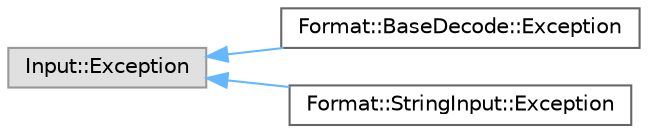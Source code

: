digraph "Graphical Class Hierarchy"
{
 // LATEX_PDF_SIZE
  bgcolor="transparent";
  edge [fontname=Helvetica,fontsize=10,labelfontname=Helvetica,labelfontsize=10];
  node [fontname=Helvetica,fontsize=10,shape=box,height=0.2,width=0.4];
  rankdir="LR";
  Node0 [label="Input::Exception",height=0.2,width=0.4,color="grey60", fillcolor="#E0E0E0", style="filled",tooltip=" "];
  Node0 -> Node1 [dir="back",color="steelblue1",style="solid"];
  Node1 [label="Format::BaseDecode::Exception",height=0.2,width=0.4,color="grey40", fillcolor="white", style="filled",URL="$de/d7d/structFormat_1_1BaseDecode_1_1Exception.html",tooltip=" "];
  Node0 -> Node2 [dir="back",color="steelblue1",style="solid"];
  Node2 [label="Format::StringInput::Exception",height=0.2,width=0.4,color="grey40", fillcolor="white", style="filled",URL="$d2/df0/structFormat_1_1StringInput_1_1Exception.html",tooltip=" "];
}
